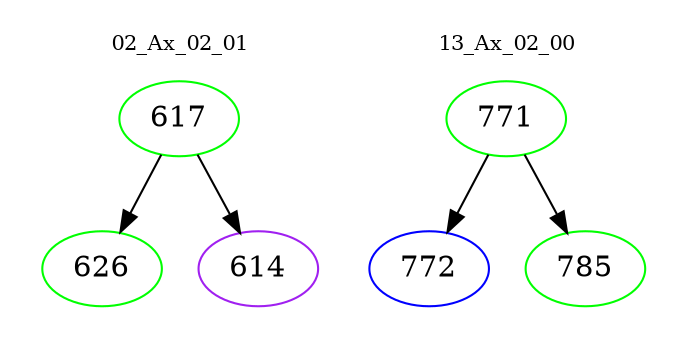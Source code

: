 digraph{
subgraph cluster_0 {
color = white
label = "02_Ax_02_01";
fontsize=10;
T0_617 [label="617", color="green"]
T0_617 -> T0_626 [color="black"]
T0_626 [label="626", color="green"]
T0_617 -> T0_614 [color="black"]
T0_614 [label="614", color="purple"]
}
subgraph cluster_1 {
color = white
label = "13_Ax_02_00";
fontsize=10;
T1_771 [label="771", color="green"]
T1_771 -> T1_772 [color="black"]
T1_772 [label="772", color="blue"]
T1_771 -> T1_785 [color="black"]
T1_785 [label="785", color="green"]
}
}

